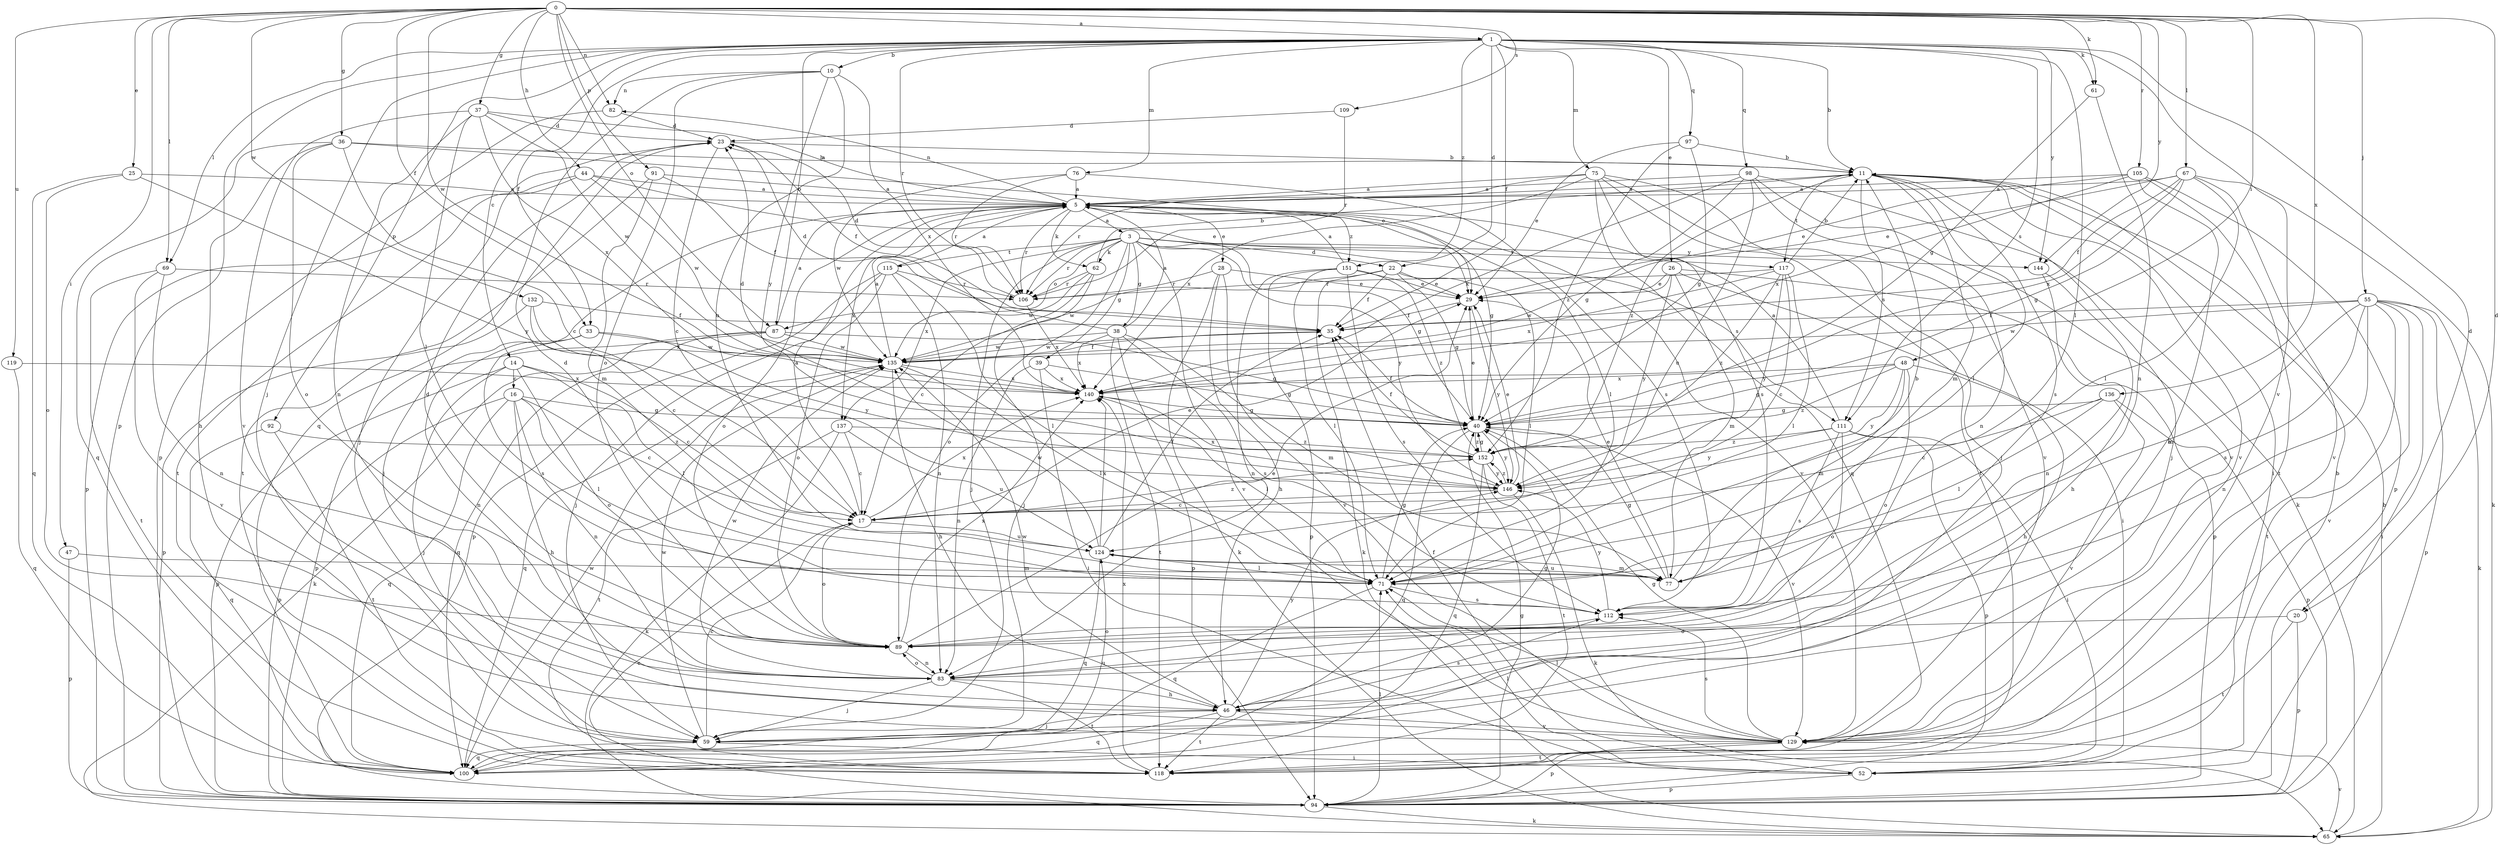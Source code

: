 strict digraph  {
0;
1;
3;
5;
10;
11;
14;
16;
17;
20;
22;
23;
25;
26;
28;
29;
33;
35;
36;
37;
38;
39;
40;
44;
46;
47;
48;
52;
55;
59;
61;
62;
65;
67;
69;
71;
75;
76;
77;
82;
83;
87;
89;
91;
92;
94;
97;
98;
100;
105;
106;
109;
111;
112;
115;
117;
118;
119;
124;
129;
132;
135;
136;
137;
140;
144;
146;
151;
152;
0 -> 1  [label=a];
0 -> 20  [label=d];
0 -> 25  [label=e];
0 -> 33  [label=f];
0 -> 36  [label=g];
0 -> 37  [label=g];
0 -> 44  [label=h];
0 -> 47  [label=i];
0 -> 48  [label=i];
0 -> 55  [label=j];
0 -> 61  [label=k];
0 -> 67  [label=l];
0 -> 69  [label=l];
0 -> 82  [label=n];
0 -> 87  [label=o];
0 -> 91  [label=p];
0 -> 105  [label=r];
0 -> 109  [label=s];
0 -> 119  [label=u];
0 -> 132  [label=w];
0 -> 135  [label=w];
0 -> 136  [label=x];
0 -> 144  [label=y];
1 -> 10  [label=b];
1 -> 11  [label=b];
1 -> 14  [label=c];
1 -> 20  [label=d];
1 -> 22  [label=d];
1 -> 26  [label=e];
1 -> 33  [label=f];
1 -> 35  [label=f];
1 -> 59  [label=j];
1 -> 61  [label=k];
1 -> 69  [label=l];
1 -> 71  [label=l];
1 -> 75  [label=m];
1 -> 76  [label=m];
1 -> 87  [label=o];
1 -> 92  [label=p];
1 -> 94  [label=p];
1 -> 97  [label=q];
1 -> 98  [label=q];
1 -> 106  [label=r];
1 -> 111  [label=s];
1 -> 129  [label=v];
1 -> 144  [label=y];
1 -> 151  [label=z];
3 -> 22  [label=d];
3 -> 38  [label=g];
3 -> 39  [label=g];
3 -> 40  [label=g];
3 -> 59  [label=j];
3 -> 62  [label=k];
3 -> 87  [label=o];
3 -> 89  [label=o];
3 -> 106  [label=r];
3 -> 111  [label=s];
3 -> 115  [label=t];
3 -> 117  [label=t];
3 -> 129  [label=v];
3 -> 137  [label=x];
3 -> 144  [label=y];
3 -> 146  [label=y];
5 -> 3  [label=a];
5 -> 28  [label=e];
5 -> 40  [label=g];
5 -> 59  [label=j];
5 -> 62  [label=k];
5 -> 71  [label=l];
5 -> 82  [label=n];
5 -> 89  [label=o];
5 -> 106  [label=r];
5 -> 129  [label=v];
5 -> 137  [label=x];
5 -> 151  [label=z];
10 -> 82  [label=n];
10 -> 89  [label=o];
10 -> 100  [label=q];
10 -> 124  [label=u];
10 -> 140  [label=x];
10 -> 146  [label=y];
11 -> 5  [label=a];
11 -> 52  [label=i];
11 -> 59  [label=j];
11 -> 71  [label=l];
11 -> 77  [label=m];
11 -> 111  [label=s];
11 -> 112  [label=s];
11 -> 117  [label=t];
11 -> 129  [label=v];
11 -> 152  [label=z];
14 -> 16  [label=c];
14 -> 17  [label=c];
14 -> 59  [label=j];
14 -> 71  [label=l];
14 -> 89  [label=o];
14 -> 94  [label=p];
16 -> 17  [label=c];
16 -> 40  [label=g];
16 -> 46  [label=h];
16 -> 71  [label=l];
16 -> 83  [label=n];
16 -> 94  [label=p];
16 -> 100  [label=q];
17 -> 5  [label=a];
17 -> 29  [label=e];
17 -> 89  [label=o];
17 -> 124  [label=u];
17 -> 140  [label=x];
17 -> 152  [label=z];
20 -> 89  [label=o];
20 -> 94  [label=p];
20 -> 118  [label=t];
22 -> 29  [label=e];
22 -> 35  [label=f];
22 -> 40  [label=g];
22 -> 65  [label=k];
22 -> 71  [label=l];
22 -> 135  [label=w];
23 -> 11  [label=b];
23 -> 17  [label=c];
23 -> 35  [label=f];
23 -> 59  [label=j];
25 -> 5  [label=a];
25 -> 89  [label=o];
25 -> 100  [label=q];
25 -> 146  [label=y];
26 -> 29  [label=e];
26 -> 52  [label=i];
26 -> 77  [label=m];
26 -> 94  [label=p];
26 -> 135  [label=w];
26 -> 146  [label=y];
28 -> 29  [label=e];
28 -> 46  [label=h];
28 -> 65  [label=k];
28 -> 106  [label=r];
28 -> 129  [label=v];
29 -> 35  [label=f];
29 -> 146  [label=y];
33 -> 83  [label=n];
33 -> 112  [label=s];
33 -> 135  [label=w];
33 -> 146  [label=y];
35 -> 135  [label=w];
36 -> 11  [label=b];
36 -> 17  [label=c];
36 -> 29  [label=e];
36 -> 46  [label=h];
36 -> 89  [label=o];
36 -> 100  [label=q];
37 -> 5  [label=a];
37 -> 23  [label=d];
37 -> 71  [label=l];
37 -> 83  [label=n];
37 -> 129  [label=v];
37 -> 135  [label=w];
37 -> 140  [label=x];
38 -> 5  [label=a];
38 -> 23  [label=d];
38 -> 77  [label=m];
38 -> 94  [label=p];
38 -> 112  [label=s];
38 -> 118  [label=t];
38 -> 135  [label=w];
38 -> 140  [label=x];
39 -> 40  [label=g];
39 -> 52  [label=i];
39 -> 83  [label=n];
39 -> 140  [label=x];
40 -> 23  [label=d];
40 -> 29  [label=e];
40 -> 35  [label=f];
40 -> 100  [label=q];
40 -> 129  [label=v];
40 -> 146  [label=y];
40 -> 152  [label=z];
44 -> 5  [label=a];
44 -> 29  [label=e];
44 -> 94  [label=p];
44 -> 118  [label=t];
44 -> 135  [label=w];
46 -> 40  [label=g];
46 -> 59  [label=j];
46 -> 100  [label=q];
46 -> 112  [label=s];
46 -> 118  [label=t];
46 -> 129  [label=v];
46 -> 135  [label=w];
46 -> 146  [label=y];
47 -> 77  [label=m];
47 -> 94  [label=p];
48 -> 40  [label=g];
48 -> 46  [label=h];
48 -> 77  [label=m];
48 -> 89  [label=o];
48 -> 140  [label=x];
48 -> 146  [label=y];
48 -> 152  [label=z];
52 -> 11  [label=b];
52 -> 35  [label=f];
52 -> 71  [label=l];
52 -> 94  [label=p];
55 -> 35  [label=f];
55 -> 52  [label=i];
55 -> 65  [label=k];
55 -> 77  [label=m];
55 -> 83  [label=n];
55 -> 94  [label=p];
55 -> 112  [label=s];
55 -> 118  [label=t];
55 -> 129  [label=v];
55 -> 135  [label=w];
59 -> 17  [label=c];
59 -> 52  [label=i];
59 -> 100  [label=q];
59 -> 135  [label=w];
61 -> 40  [label=g];
61 -> 83  [label=n];
62 -> 11  [label=b];
62 -> 17  [label=c];
62 -> 59  [label=j];
62 -> 106  [label=r];
62 -> 135  [label=w];
65 -> 11  [label=b];
65 -> 129  [label=v];
67 -> 5  [label=a];
67 -> 29  [label=e];
67 -> 35  [label=f];
67 -> 40  [label=g];
67 -> 65  [label=k];
67 -> 71  [label=l];
67 -> 129  [label=v];
67 -> 140  [label=x];
69 -> 83  [label=n];
69 -> 106  [label=r];
69 -> 118  [label=t];
69 -> 129  [label=v];
71 -> 23  [label=d];
71 -> 40  [label=g];
71 -> 100  [label=q];
71 -> 112  [label=s];
75 -> 5  [label=a];
75 -> 59  [label=j];
75 -> 100  [label=q];
75 -> 106  [label=r];
75 -> 112  [label=s];
75 -> 118  [label=t];
75 -> 129  [label=v];
75 -> 140  [label=x];
76 -> 5  [label=a];
76 -> 106  [label=r];
76 -> 112  [label=s];
76 -> 135  [label=w];
77 -> 11  [label=b];
77 -> 29  [label=e];
77 -> 40  [label=g];
77 -> 124  [label=u];
82 -> 23  [label=d];
82 -> 94  [label=p];
83 -> 46  [label=h];
83 -> 59  [label=j];
83 -> 89  [label=o];
83 -> 118  [label=t];
83 -> 135  [label=w];
87 -> 5  [label=a];
87 -> 40  [label=g];
87 -> 65  [label=k];
87 -> 94  [label=p];
87 -> 100  [label=q];
87 -> 135  [label=w];
89 -> 23  [label=d];
89 -> 29  [label=e];
89 -> 83  [label=n];
89 -> 140  [label=x];
91 -> 5  [label=a];
91 -> 35  [label=f];
91 -> 77  [label=m];
91 -> 118  [label=t];
92 -> 100  [label=q];
92 -> 118  [label=t];
92 -> 152  [label=z];
94 -> 17  [label=c];
94 -> 40  [label=g];
94 -> 65  [label=k];
94 -> 71  [label=l];
97 -> 11  [label=b];
97 -> 29  [label=e];
97 -> 40  [label=g];
97 -> 152  [label=z];
98 -> 5  [label=a];
98 -> 40  [label=g];
98 -> 65  [label=k];
98 -> 83  [label=n];
98 -> 124  [label=u];
98 -> 129  [label=v];
98 -> 140  [label=x];
100 -> 124  [label=u];
100 -> 135  [label=w];
105 -> 5  [label=a];
105 -> 29  [label=e];
105 -> 46  [label=h];
105 -> 94  [label=p];
105 -> 118  [label=t];
105 -> 140  [label=x];
106 -> 23  [label=d];
106 -> 140  [label=x];
109 -> 23  [label=d];
109 -> 106  [label=r];
111 -> 5  [label=a];
111 -> 52  [label=i];
111 -> 89  [label=o];
111 -> 94  [label=p];
111 -> 112  [label=s];
111 -> 146  [label=y];
111 -> 152  [label=z];
112 -> 89  [label=o];
112 -> 146  [label=y];
115 -> 5  [label=a];
115 -> 59  [label=j];
115 -> 71  [label=l];
115 -> 83  [label=n];
115 -> 89  [label=o];
115 -> 94  [label=p];
115 -> 106  [label=r];
117 -> 11  [label=b];
117 -> 17  [label=c];
117 -> 71  [label=l];
117 -> 106  [label=r];
117 -> 140  [label=x];
117 -> 146  [label=y];
117 -> 152  [label=z];
118 -> 140  [label=x];
119 -> 100  [label=q];
119 -> 140  [label=x];
124 -> 35  [label=f];
124 -> 71  [label=l];
124 -> 77  [label=m];
124 -> 100  [label=q];
124 -> 135  [label=w];
124 -> 140  [label=x];
129 -> 40  [label=g];
129 -> 71  [label=l];
129 -> 94  [label=p];
129 -> 112  [label=s];
129 -> 118  [label=t];
132 -> 17  [label=c];
132 -> 35  [label=f];
132 -> 94  [label=p];
132 -> 140  [label=x];
135 -> 5  [label=a];
135 -> 35  [label=f];
135 -> 46  [label=h];
135 -> 71  [label=l];
135 -> 100  [label=q];
135 -> 140  [label=x];
136 -> 17  [label=c];
136 -> 40  [label=g];
136 -> 71  [label=l];
136 -> 94  [label=p];
136 -> 129  [label=v];
137 -> 17  [label=c];
137 -> 65  [label=k];
137 -> 118  [label=t];
137 -> 124  [label=u];
137 -> 152  [label=z];
140 -> 40  [label=g];
140 -> 71  [label=l];
144 -> 46  [label=h];
144 -> 83  [label=n];
146 -> 17  [label=c];
146 -> 29  [label=e];
146 -> 65  [label=k];
146 -> 140  [label=x];
146 -> 152  [label=z];
151 -> 5  [label=a];
151 -> 29  [label=e];
151 -> 71  [label=l];
151 -> 83  [label=n];
151 -> 94  [label=p];
151 -> 112  [label=s];
151 -> 152  [label=z];
152 -> 35  [label=f];
152 -> 40  [label=g];
152 -> 100  [label=q];
152 -> 118  [label=t];
152 -> 146  [label=y];
}
